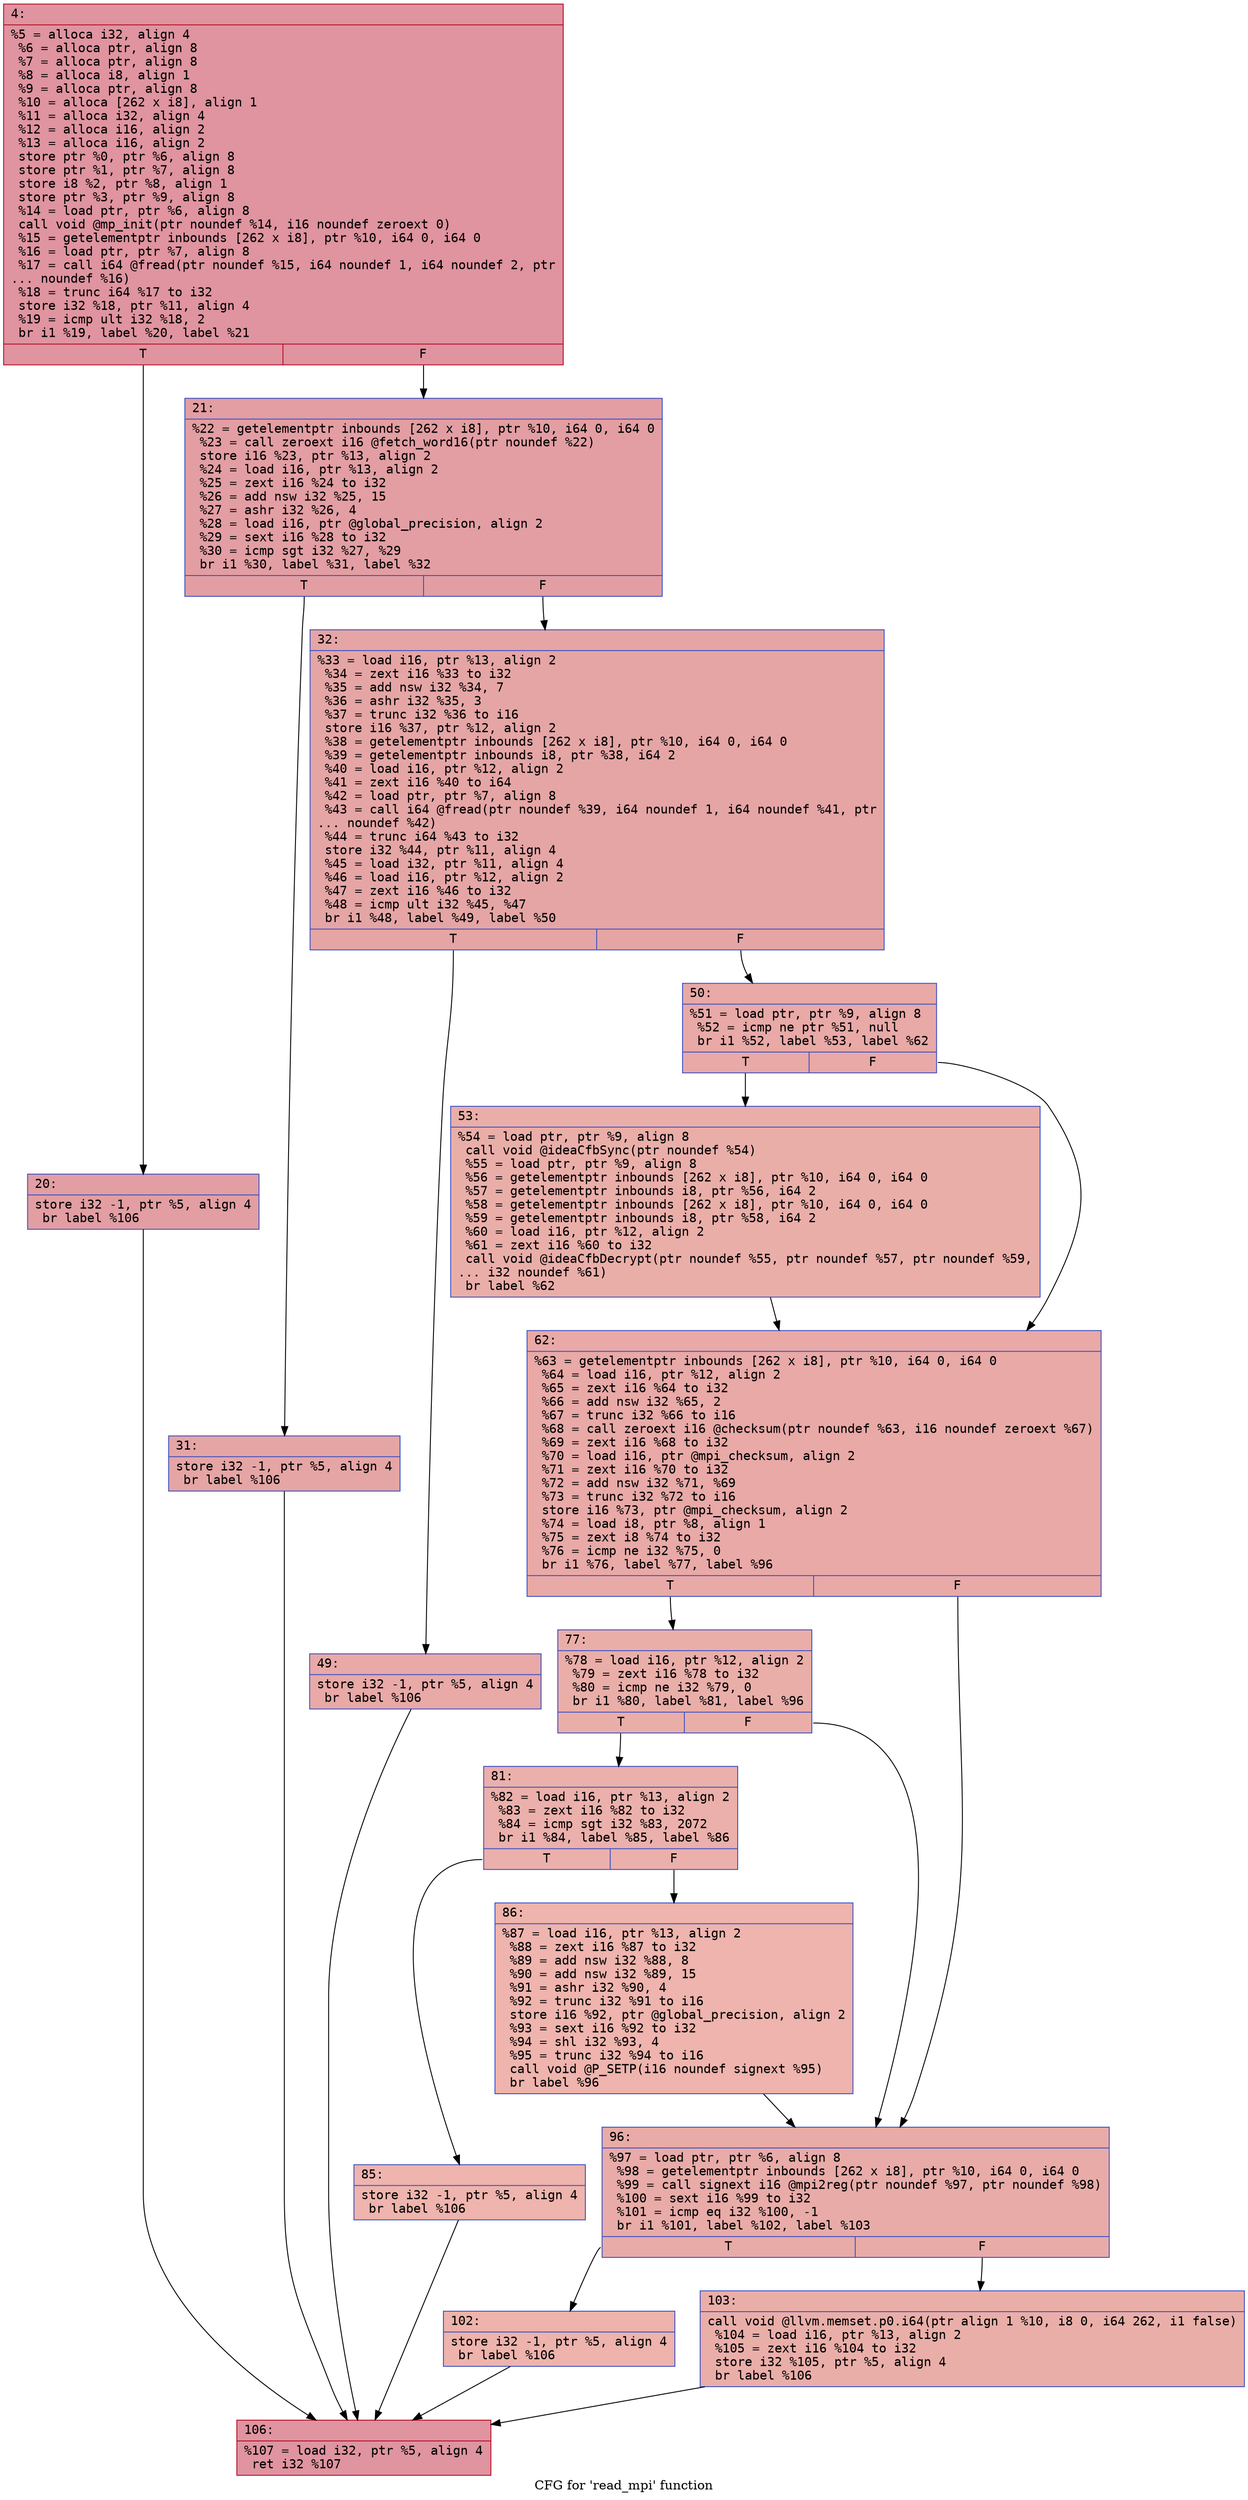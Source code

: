 digraph "CFG for 'read_mpi' function" {
	label="CFG for 'read_mpi' function";

	Node0x6000002bc820 [shape=record,color="#b70d28ff", style=filled, fillcolor="#b70d2870" fontname="Courier",label="{4:\l|  %5 = alloca i32, align 4\l  %6 = alloca ptr, align 8\l  %7 = alloca ptr, align 8\l  %8 = alloca i8, align 1\l  %9 = alloca ptr, align 8\l  %10 = alloca [262 x i8], align 1\l  %11 = alloca i32, align 4\l  %12 = alloca i16, align 2\l  %13 = alloca i16, align 2\l  store ptr %0, ptr %6, align 8\l  store ptr %1, ptr %7, align 8\l  store i8 %2, ptr %8, align 1\l  store ptr %3, ptr %9, align 8\l  %14 = load ptr, ptr %6, align 8\l  call void @mp_init(ptr noundef %14, i16 noundef zeroext 0)\l  %15 = getelementptr inbounds [262 x i8], ptr %10, i64 0, i64 0\l  %16 = load ptr, ptr %7, align 8\l  %17 = call i64 @fread(ptr noundef %15, i64 noundef 1, i64 noundef 2, ptr\l... noundef %16)\l  %18 = trunc i64 %17 to i32\l  store i32 %18, ptr %11, align 4\l  %19 = icmp ult i32 %18, 2\l  br i1 %19, label %20, label %21\l|{<s0>T|<s1>F}}"];
	Node0x6000002bc820:s0 -> Node0x6000002bc870[tooltip="4 -> 20\nProbability 50.00%" ];
	Node0x6000002bc820:s1 -> Node0x6000002bc8c0[tooltip="4 -> 21\nProbability 50.00%" ];
	Node0x6000002bc870 [shape=record,color="#3d50c3ff", style=filled, fillcolor="#be242e70" fontname="Courier",label="{20:\l|  store i32 -1, ptr %5, align 4\l  br label %106\l}"];
	Node0x6000002bc870 -> Node0x6000002bcd20[tooltip="20 -> 106\nProbability 100.00%" ];
	Node0x6000002bc8c0 [shape=record,color="#3d50c3ff", style=filled, fillcolor="#be242e70" fontname="Courier",label="{21:\l|  %22 = getelementptr inbounds [262 x i8], ptr %10, i64 0, i64 0\l  %23 = call zeroext i16 @fetch_word16(ptr noundef %22)\l  store i16 %23, ptr %13, align 2\l  %24 = load i16, ptr %13, align 2\l  %25 = zext i16 %24 to i32\l  %26 = add nsw i32 %25, 15\l  %27 = ashr i32 %26, 4\l  %28 = load i16, ptr @global_precision, align 2\l  %29 = sext i16 %28 to i32\l  %30 = icmp sgt i32 %27, %29\l  br i1 %30, label %31, label %32\l|{<s0>T|<s1>F}}"];
	Node0x6000002bc8c0:s0 -> Node0x6000002bc910[tooltip="21 -> 31\nProbability 50.00%" ];
	Node0x6000002bc8c0:s1 -> Node0x6000002bc960[tooltip="21 -> 32\nProbability 50.00%" ];
	Node0x6000002bc910 [shape=record,color="#3d50c3ff", style=filled, fillcolor="#c5333470" fontname="Courier",label="{31:\l|  store i32 -1, ptr %5, align 4\l  br label %106\l}"];
	Node0x6000002bc910 -> Node0x6000002bcd20[tooltip="31 -> 106\nProbability 100.00%" ];
	Node0x6000002bc960 [shape=record,color="#3d50c3ff", style=filled, fillcolor="#c5333470" fontname="Courier",label="{32:\l|  %33 = load i16, ptr %13, align 2\l  %34 = zext i16 %33 to i32\l  %35 = add nsw i32 %34, 7\l  %36 = ashr i32 %35, 3\l  %37 = trunc i32 %36 to i16\l  store i16 %37, ptr %12, align 2\l  %38 = getelementptr inbounds [262 x i8], ptr %10, i64 0, i64 0\l  %39 = getelementptr inbounds i8, ptr %38, i64 2\l  %40 = load i16, ptr %12, align 2\l  %41 = zext i16 %40 to i64\l  %42 = load ptr, ptr %7, align 8\l  %43 = call i64 @fread(ptr noundef %39, i64 noundef 1, i64 noundef %41, ptr\l... noundef %42)\l  %44 = trunc i64 %43 to i32\l  store i32 %44, ptr %11, align 4\l  %45 = load i32, ptr %11, align 4\l  %46 = load i16, ptr %12, align 2\l  %47 = zext i16 %46 to i32\l  %48 = icmp ult i32 %45, %47\l  br i1 %48, label %49, label %50\l|{<s0>T|<s1>F}}"];
	Node0x6000002bc960:s0 -> Node0x6000002bc9b0[tooltip="32 -> 49\nProbability 50.00%" ];
	Node0x6000002bc960:s1 -> Node0x6000002bca00[tooltip="32 -> 50\nProbability 50.00%" ];
	Node0x6000002bc9b0 [shape=record,color="#3d50c3ff", style=filled, fillcolor="#ca3b3770" fontname="Courier",label="{49:\l|  store i32 -1, ptr %5, align 4\l  br label %106\l}"];
	Node0x6000002bc9b0 -> Node0x6000002bcd20[tooltip="49 -> 106\nProbability 100.00%" ];
	Node0x6000002bca00 [shape=record,color="#3d50c3ff", style=filled, fillcolor="#ca3b3770" fontname="Courier",label="{50:\l|  %51 = load ptr, ptr %9, align 8\l  %52 = icmp ne ptr %51, null\l  br i1 %52, label %53, label %62\l|{<s0>T|<s1>F}}"];
	Node0x6000002bca00:s0 -> Node0x6000002bca50[tooltip="50 -> 53\nProbability 62.50%" ];
	Node0x6000002bca00:s1 -> Node0x6000002bcaa0[tooltip="50 -> 62\nProbability 37.50%" ];
	Node0x6000002bca50 [shape=record,color="#3d50c3ff", style=filled, fillcolor="#d0473d70" fontname="Courier",label="{53:\l|  %54 = load ptr, ptr %9, align 8\l  call void @ideaCfbSync(ptr noundef %54)\l  %55 = load ptr, ptr %9, align 8\l  %56 = getelementptr inbounds [262 x i8], ptr %10, i64 0, i64 0\l  %57 = getelementptr inbounds i8, ptr %56, i64 2\l  %58 = getelementptr inbounds [262 x i8], ptr %10, i64 0, i64 0\l  %59 = getelementptr inbounds i8, ptr %58, i64 2\l  %60 = load i16, ptr %12, align 2\l  %61 = zext i16 %60 to i32\l  call void @ideaCfbDecrypt(ptr noundef %55, ptr noundef %57, ptr noundef %59,\l... i32 noundef %61)\l  br label %62\l}"];
	Node0x6000002bca50 -> Node0x6000002bcaa0[tooltip="53 -> 62\nProbability 100.00%" ];
	Node0x6000002bcaa0 [shape=record,color="#3d50c3ff", style=filled, fillcolor="#ca3b3770" fontname="Courier",label="{62:\l|  %63 = getelementptr inbounds [262 x i8], ptr %10, i64 0, i64 0\l  %64 = load i16, ptr %12, align 2\l  %65 = zext i16 %64 to i32\l  %66 = add nsw i32 %65, 2\l  %67 = trunc i32 %66 to i16\l  %68 = call zeroext i16 @checksum(ptr noundef %63, i16 noundef zeroext %67)\l  %69 = zext i16 %68 to i32\l  %70 = load i16, ptr @mpi_checksum, align 2\l  %71 = zext i16 %70 to i32\l  %72 = add nsw i32 %71, %69\l  %73 = trunc i32 %72 to i16\l  store i16 %73, ptr @mpi_checksum, align 2\l  %74 = load i8, ptr %8, align 1\l  %75 = zext i8 %74 to i32\l  %76 = icmp ne i32 %75, 0\l  br i1 %76, label %77, label %96\l|{<s0>T|<s1>F}}"];
	Node0x6000002bcaa0:s0 -> Node0x6000002bcaf0[tooltip="62 -> 77\nProbability 62.50%" ];
	Node0x6000002bcaa0:s1 -> Node0x6000002bcc30[tooltip="62 -> 96\nProbability 37.50%" ];
	Node0x6000002bcaf0 [shape=record,color="#3d50c3ff", style=filled, fillcolor="#d0473d70" fontname="Courier",label="{77:\l|  %78 = load i16, ptr %12, align 2\l  %79 = zext i16 %78 to i32\l  %80 = icmp ne i32 %79, 0\l  br i1 %80, label %81, label %96\l|{<s0>T|<s1>F}}"];
	Node0x6000002bcaf0:s0 -> Node0x6000002bcb40[tooltip="77 -> 81\nProbability 62.50%" ];
	Node0x6000002bcaf0:s1 -> Node0x6000002bcc30[tooltip="77 -> 96\nProbability 37.50%" ];
	Node0x6000002bcb40 [shape=record,color="#3d50c3ff", style=filled, fillcolor="#d24b4070" fontname="Courier",label="{81:\l|  %82 = load i16, ptr %13, align 2\l  %83 = zext i16 %82 to i32\l  %84 = icmp sgt i32 %83, 2072\l  br i1 %84, label %85, label %86\l|{<s0>T|<s1>F}}"];
	Node0x6000002bcb40:s0 -> Node0x6000002bcb90[tooltip="81 -> 85\nProbability 50.00%" ];
	Node0x6000002bcb40:s1 -> Node0x6000002bcbe0[tooltip="81 -> 86\nProbability 50.00%" ];
	Node0x6000002bcb90 [shape=record,color="#3d50c3ff", style=filled, fillcolor="#d8564670" fontname="Courier",label="{85:\l|  store i32 -1, ptr %5, align 4\l  br label %106\l}"];
	Node0x6000002bcb90 -> Node0x6000002bcd20[tooltip="85 -> 106\nProbability 100.00%" ];
	Node0x6000002bcbe0 [shape=record,color="#3d50c3ff", style=filled, fillcolor="#d8564670" fontname="Courier",label="{86:\l|  %87 = load i16, ptr %13, align 2\l  %88 = zext i16 %87 to i32\l  %89 = add nsw i32 %88, 8\l  %90 = add nsw i32 %89, 15\l  %91 = ashr i32 %90, 4\l  %92 = trunc i32 %91 to i16\l  store i16 %92, ptr @global_precision, align 2\l  %93 = sext i16 %92 to i32\l  %94 = shl i32 %93, 4\l  %95 = trunc i32 %94 to i16\l  call void @P_SETP(i16 noundef signext %95)\l  br label %96\l}"];
	Node0x6000002bcbe0 -> Node0x6000002bcc30[tooltip="86 -> 96\nProbability 100.00%" ];
	Node0x6000002bcc30 [shape=record,color="#3d50c3ff", style=filled, fillcolor="#cc403a70" fontname="Courier",label="{96:\l|  %97 = load ptr, ptr %6, align 8\l  %98 = getelementptr inbounds [262 x i8], ptr %10, i64 0, i64 0\l  %99 = call signext i16 @mpi2reg(ptr noundef %97, ptr noundef %98)\l  %100 = sext i16 %99 to i32\l  %101 = icmp eq i32 %100, -1\l  br i1 %101, label %102, label %103\l|{<s0>T|<s1>F}}"];
	Node0x6000002bcc30:s0 -> Node0x6000002bcc80[tooltip="96 -> 102\nProbability 37.50%" ];
	Node0x6000002bcc30:s1 -> Node0x6000002bccd0[tooltip="96 -> 103\nProbability 62.50%" ];
	Node0x6000002bcc80 [shape=record,color="#3d50c3ff", style=filled, fillcolor="#d6524470" fontname="Courier",label="{102:\l|  store i32 -1, ptr %5, align 4\l  br label %106\l}"];
	Node0x6000002bcc80 -> Node0x6000002bcd20[tooltip="102 -> 106\nProbability 100.00%" ];
	Node0x6000002bccd0 [shape=record,color="#3d50c3ff", style=filled, fillcolor="#d0473d70" fontname="Courier",label="{103:\l|  call void @llvm.memset.p0.i64(ptr align 1 %10, i8 0, i64 262, i1 false)\l  %104 = load i16, ptr %13, align 2\l  %105 = zext i16 %104 to i32\l  store i32 %105, ptr %5, align 4\l  br label %106\l}"];
	Node0x6000002bccd0 -> Node0x6000002bcd20[tooltip="103 -> 106\nProbability 100.00%" ];
	Node0x6000002bcd20 [shape=record,color="#b70d28ff", style=filled, fillcolor="#b70d2870" fontname="Courier",label="{106:\l|  %107 = load i32, ptr %5, align 4\l  ret i32 %107\l}"];
}
